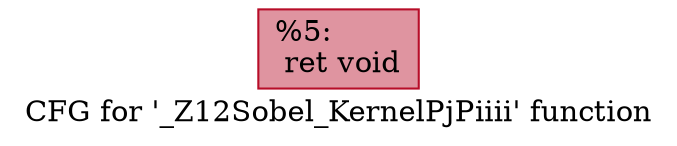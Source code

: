 digraph "CFG for '_Z12Sobel_KernelPjPiiii' function" {
	label="CFG for '_Z12Sobel_KernelPjPiiii' function";

	Node0x55ec9b0 [shape=record,color="#b70d28ff", style=filled, fillcolor="#b70d2870",label="{%5:\l  ret void\l}"];
}
